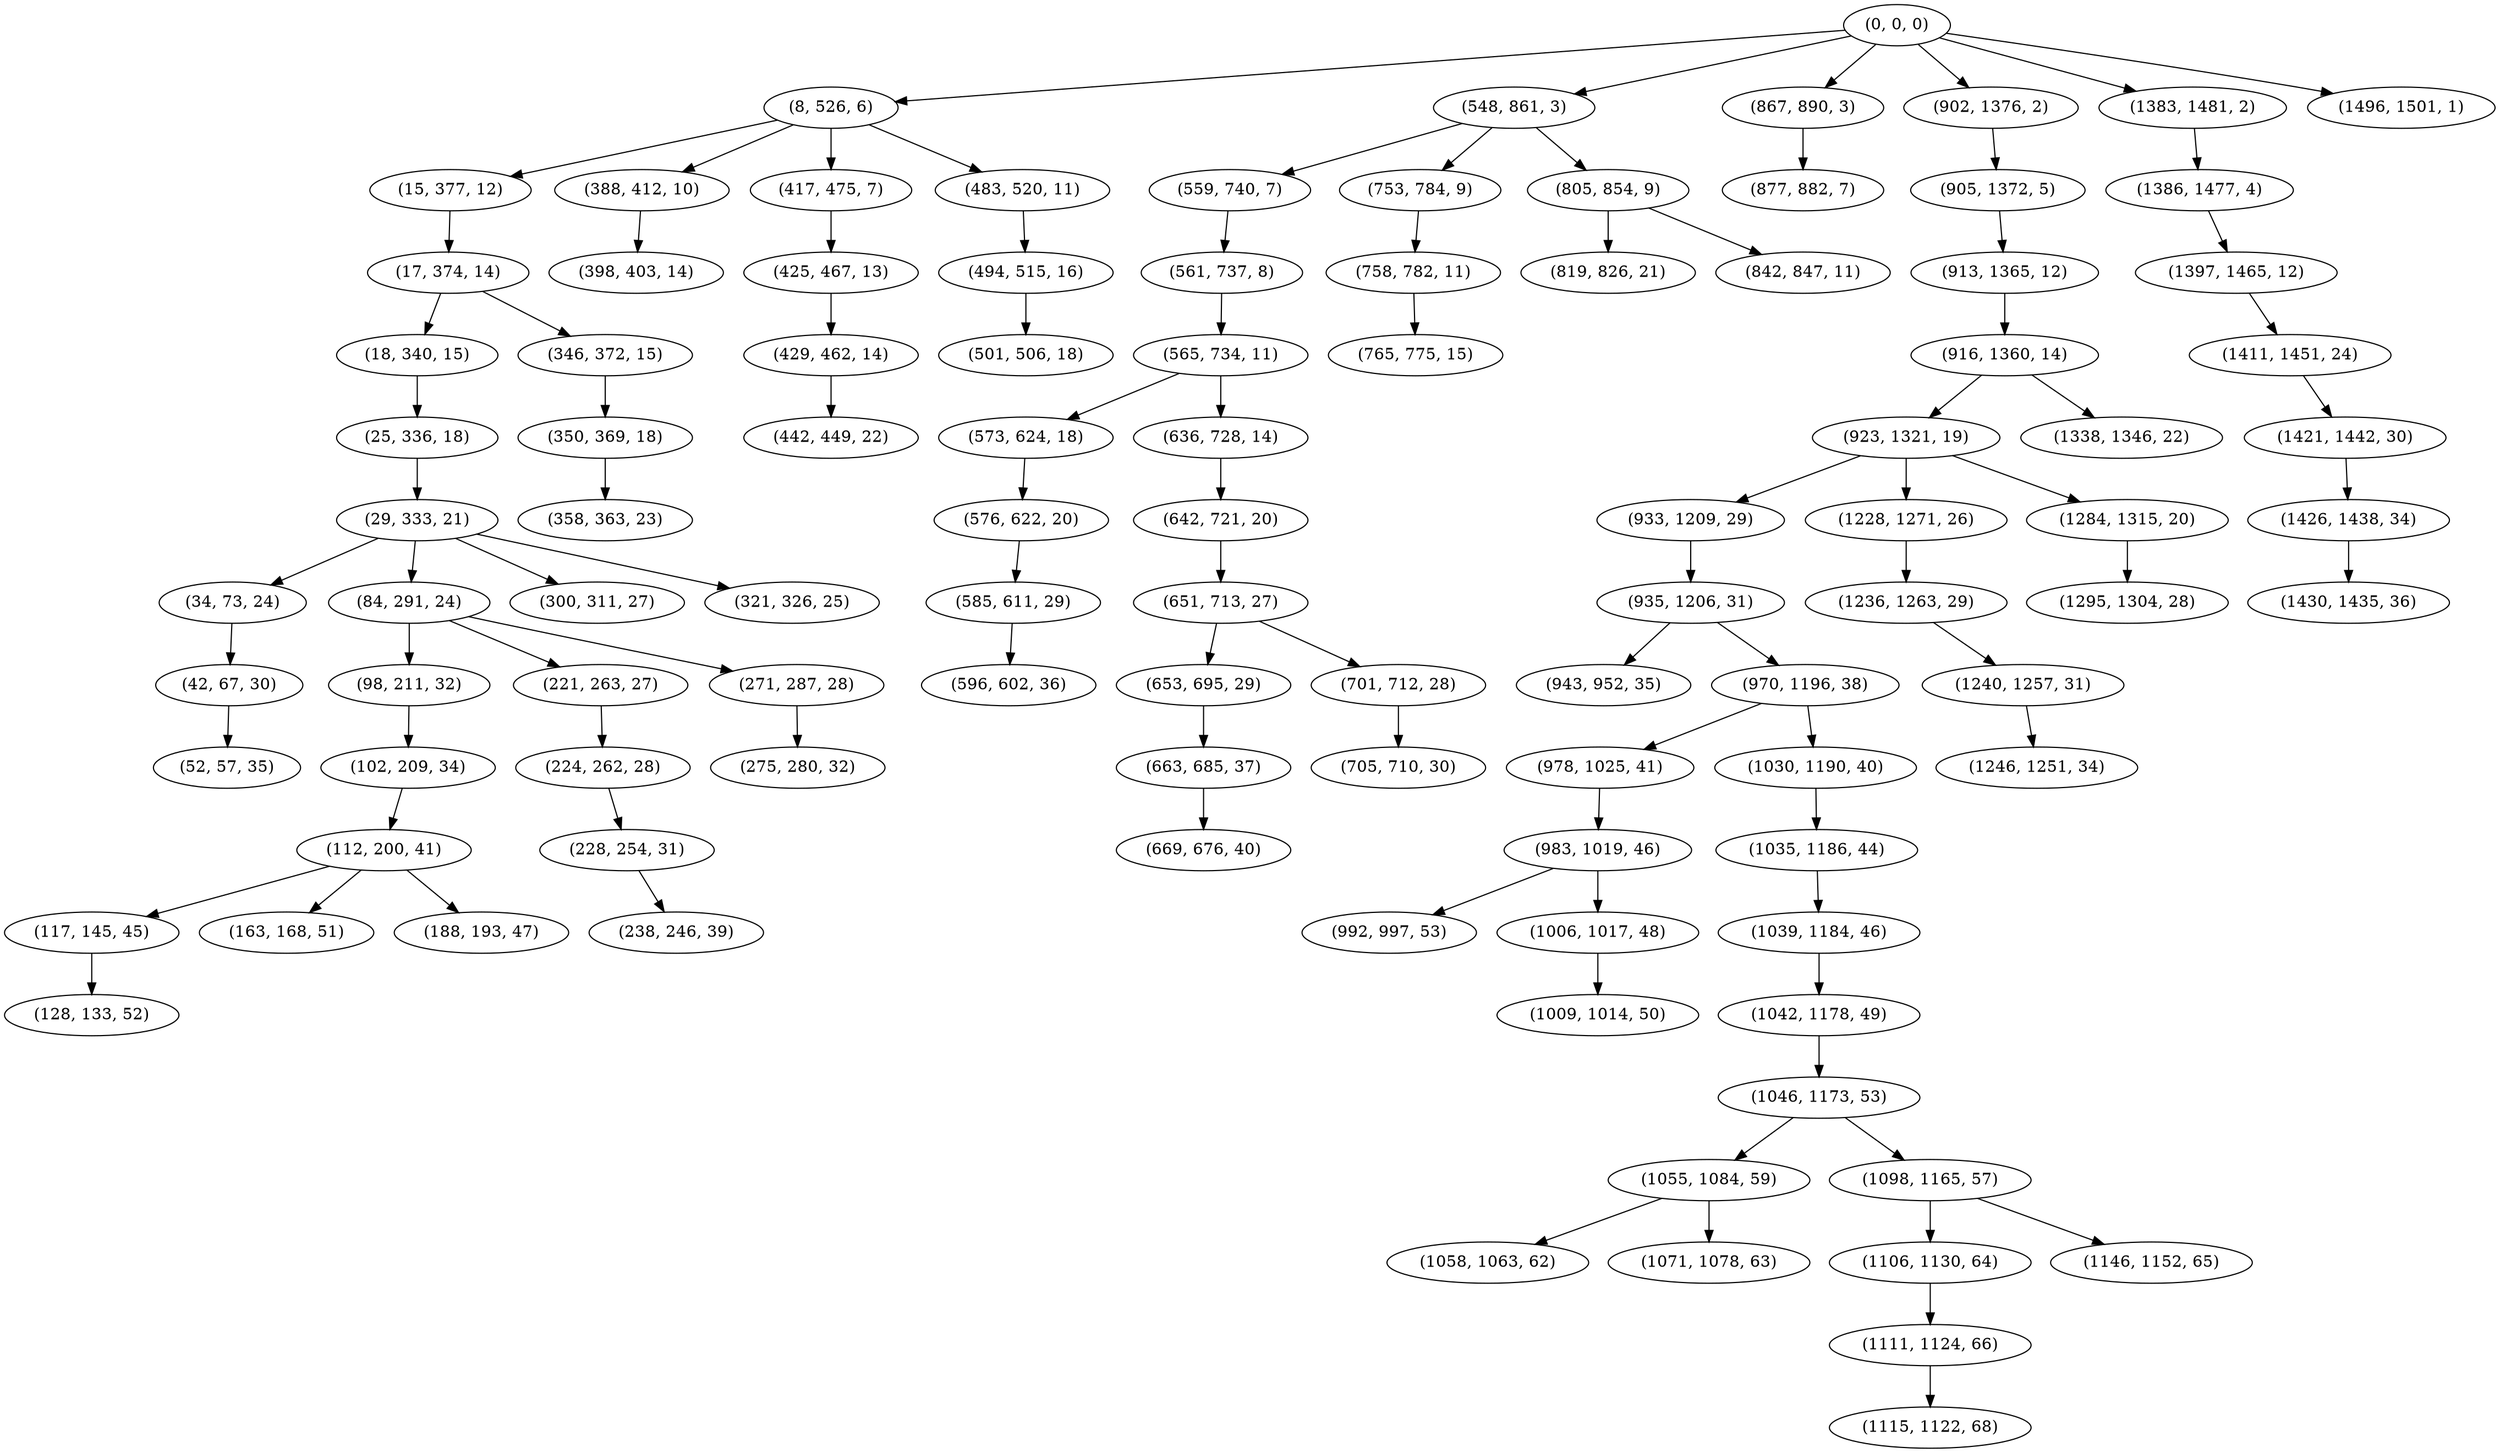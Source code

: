 digraph tree {
    "(0, 0, 0)";
    "(8, 526, 6)";
    "(15, 377, 12)";
    "(17, 374, 14)";
    "(18, 340, 15)";
    "(25, 336, 18)";
    "(29, 333, 21)";
    "(34, 73, 24)";
    "(42, 67, 30)";
    "(52, 57, 35)";
    "(84, 291, 24)";
    "(98, 211, 32)";
    "(102, 209, 34)";
    "(112, 200, 41)";
    "(117, 145, 45)";
    "(128, 133, 52)";
    "(163, 168, 51)";
    "(188, 193, 47)";
    "(221, 263, 27)";
    "(224, 262, 28)";
    "(228, 254, 31)";
    "(238, 246, 39)";
    "(271, 287, 28)";
    "(275, 280, 32)";
    "(300, 311, 27)";
    "(321, 326, 25)";
    "(346, 372, 15)";
    "(350, 369, 18)";
    "(358, 363, 23)";
    "(388, 412, 10)";
    "(398, 403, 14)";
    "(417, 475, 7)";
    "(425, 467, 13)";
    "(429, 462, 14)";
    "(442, 449, 22)";
    "(483, 520, 11)";
    "(494, 515, 16)";
    "(501, 506, 18)";
    "(548, 861, 3)";
    "(559, 740, 7)";
    "(561, 737, 8)";
    "(565, 734, 11)";
    "(573, 624, 18)";
    "(576, 622, 20)";
    "(585, 611, 29)";
    "(596, 602, 36)";
    "(636, 728, 14)";
    "(642, 721, 20)";
    "(651, 713, 27)";
    "(653, 695, 29)";
    "(663, 685, 37)";
    "(669, 676, 40)";
    "(701, 712, 28)";
    "(705, 710, 30)";
    "(753, 784, 9)";
    "(758, 782, 11)";
    "(765, 775, 15)";
    "(805, 854, 9)";
    "(819, 826, 21)";
    "(842, 847, 11)";
    "(867, 890, 3)";
    "(877, 882, 7)";
    "(902, 1376, 2)";
    "(905, 1372, 5)";
    "(913, 1365, 12)";
    "(916, 1360, 14)";
    "(923, 1321, 19)";
    "(933, 1209, 29)";
    "(935, 1206, 31)";
    "(943, 952, 35)";
    "(970, 1196, 38)";
    "(978, 1025, 41)";
    "(983, 1019, 46)";
    "(992, 997, 53)";
    "(1006, 1017, 48)";
    "(1009, 1014, 50)";
    "(1030, 1190, 40)";
    "(1035, 1186, 44)";
    "(1039, 1184, 46)";
    "(1042, 1178, 49)";
    "(1046, 1173, 53)";
    "(1055, 1084, 59)";
    "(1058, 1063, 62)";
    "(1071, 1078, 63)";
    "(1098, 1165, 57)";
    "(1106, 1130, 64)";
    "(1111, 1124, 66)";
    "(1115, 1122, 68)";
    "(1146, 1152, 65)";
    "(1228, 1271, 26)";
    "(1236, 1263, 29)";
    "(1240, 1257, 31)";
    "(1246, 1251, 34)";
    "(1284, 1315, 20)";
    "(1295, 1304, 28)";
    "(1338, 1346, 22)";
    "(1383, 1481, 2)";
    "(1386, 1477, 4)";
    "(1397, 1465, 12)";
    "(1411, 1451, 24)";
    "(1421, 1442, 30)";
    "(1426, 1438, 34)";
    "(1430, 1435, 36)";
    "(1496, 1501, 1)";
    "(0, 0, 0)" -> "(8, 526, 6)";
    "(0, 0, 0)" -> "(548, 861, 3)";
    "(0, 0, 0)" -> "(867, 890, 3)";
    "(0, 0, 0)" -> "(902, 1376, 2)";
    "(0, 0, 0)" -> "(1383, 1481, 2)";
    "(0, 0, 0)" -> "(1496, 1501, 1)";
    "(8, 526, 6)" -> "(15, 377, 12)";
    "(8, 526, 6)" -> "(388, 412, 10)";
    "(8, 526, 6)" -> "(417, 475, 7)";
    "(8, 526, 6)" -> "(483, 520, 11)";
    "(15, 377, 12)" -> "(17, 374, 14)";
    "(17, 374, 14)" -> "(18, 340, 15)";
    "(17, 374, 14)" -> "(346, 372, 15)";
    "(18, 340, 15)" -> "(25, 336, 18)";
    "(25, 336, 18)" -> "(29, 333, 21)";
    "(29, 333, 21)" -> "(34, 73, 24)";
    "(29, 333, 21)" -> "(84, 291, 24)";
    "(29, 333, 21)" -> "(300, 311, 27)";
    "(29, 333, 21)" -> "(321, 326, 25)";
    "(34, 73, 24)" -> "(42, 67, 30)";
    "(42, 67, 30)" -> "(52, 57, 35)";
    "(84, 291, 24)" -> "(98, 211, 32)";
    "(84, 291, 24)" -> "(221, 263, 27)";
    "(84, 291, 24)" -> "(271, 287, 28)";
    "(98, 211, 32)" -> "(102, 209, 34)";
    "(102, 209, 34)" -> "(112, 200, 41)";
    "(112, 200, 41)" -> "(117, 145, 45)";
    "(112, 200, 41)" -> "(163, 168, 51)";
    "(112, 200, 41)" -> "(188, 193, 47)";
    "(117, 145, 45)" -> "(128, 133, 52)";
    "(221, 263, 27)" -> "(224, 262, 28)";
    "(224, 262, 28)" -> "(228, 254, 31)";
    "(228, 254, 31)" -> "(238, 246, 39)";
    "(271, 287, 28)" -> "(275, 280, 32)";
    "(346, 372, 15)" -> "(350, 369, 18)";
    "(350, 369, 18)" -> "(358, 363, 23)";
    "(388, 412, 10)" -> "(398, 403, 14)";
    "(417, 475, 7)" -> "(425, 467, 13)";
    "(425, 467, 13)" -> "(429, 462, 14)";
    "(429, 462, 14)" -> "(442, 449, 22)";
    "(483, 520, 11)" -> "(494, 515, 16)";
    "(494, 515, 16)" -> "(501, 506, 18)";
    "(548, 861, 3)" -> "(559, 740, 7)";
    "(548, 861, 3)" -> "(753, 784, 9)";
    "(548, 861, 3)" -> "(805, 854, 9)";
    "(559, 740, 7)" -> "(561, 737, 8)";
    "(561, 737, 8)" -> "(565, 734, 11)";
    "(565, 734, 11)" -> "(573, 624, 18)";
    "(565, 734, 11)" -> "(636, 728, 14)";
    "(573, 624, 18)" -> "(576, 622, 20)";
    "(576, 622, 20)" -> "(585, 611, 29)";
    "(585, 611, 29)" -> "(596, 602, 36)";
    "(636, 728, 14)" -> "(642, 721, 20)";
    "(642, 721, 20)" -> "(651, 713, 27)";
    "(651, 713, 27)" -> "(653, 695, 29)";
    "(651, 713, 27)" -> "(701, 712, 28)";
    "(653, 695, 29)" -> "(663, 685, 37)";
    "(663, 685, 37)" -> "(669, 676, 40)";
    "(701, 712, 28)" -> "(705, 710, 30)";
    "(753, 784, 9)" -> "(758, 782, 11)";
    "(758, 782, 11)" -> "(765, 775, 15)";
    "(805, 854, 9)" -> "(819, 826, 21)";
    "(805, 854, 9)" -> "(842, 847, 11)";
    "(867, 890, 3)" -> "(877, 882, 7)";
    "(902, 1376, 2)" -> "(905, 1372, 5)";
    "(905, 1372, 5)" -> "(913, 1365, 12)";
    "(913, 1365, 12)" -> "(916, 1360, 14)";
    "(916, 1360, 14)" -> "(923, 1321, 19)";
    "(916, 1360, 14)" -> "(1338, 1346, 22)";
    "(923, 1321, 19)" -> "(933, 1209, 29)";
    "(923, 1321, 19)" -> "(1228, 1271, 26)";
    "(923, 1321, 19)" -> "(1284, 1315, 20)";
    "(933, 1209, 29)" -> "(935, 1206, 31)";
    "(935, 1206, 31)" -> "(943, 952, 35)";
    "(935, 1206, 31)" -> "(970, 1196, 38)";
    "(970, 1196, 38)" -> "(978, 1025, 41)";
    "(970, 1196, 38)" -> "(1030, 1190, 40)";
    "(978, 1025, 41)" -> "(983, 1019, 46)";
    "(983, 1019, 46)" -> "(992, 997, 53)";
    "(983, 1019, 46)" -> "(1006, 1017, 48)";
    "(1006, 1017, 48)" -> "(1009, 1014, 50)";
    "(1030, 1190, 40)" -> "(1035, 1186, 44)";
    "(1035, 1186, 44)" -> "(1039, 1184, 46)";
    "(1039, 1184, 46)" -> "(1042, 1178, 49)";
    "(1042, 1178, 49)" -> "(1046, 1173, 53)";
    "(1046, 1173, 53)" -> "(1055, 1084, 59)";
    "(1046, 1173, 53)" -> "(1098, 1165, 57)";
    "(1055, 1084, 59)" -> "(1058, 1063, 62)";
    "(1055, 1084, 59)" -> "(1071, 1078, 63)";
    "(1098, 1165, 57)" -> "(1106, 1130, 64)";
    "(1098, 1165, 57)" -> "(1146, 1152, 65)";
    "(1106, 1130, 64)" -> "(1111, 1124, 66)";
    "(1111, 1124, 66)" -> "(1115, 1122, 68)";
    "(1228, 1271, 26)" -> "(1236, 1263, 29)";
    "(1236, 1263, 29)" -> "(1240, 1257, 31)";
    "(1240, 1257, 31)" -> "(1246, 1251, 34)";
    "(1284, 1315, 20)" -> "(1295, 1304, 28)";
    "(1383, 1481, 2)" -> "(1386, 1477, 4)";
    "(1386, 1477, 4)" -> "(1397, 1465, 12)";
    "(1397, 1465, 12)" -> "(1411, 1451, 24)";
    "(1411, 1451, 24)" -> "(1421, 1442, 30)";
    "(1421, 1442, 30)" -> "(1426, 1438, 34)";
    "(1426, 1438, 34)" -> "(1430, 1435, 36)";
}
